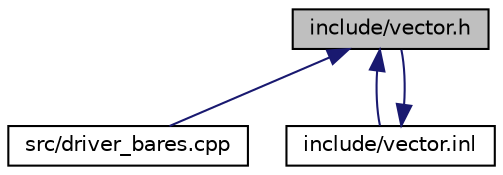 digraph "include/vector.h"
{
  edge [fontname="Helvetica",fontsize="10",labelfontname="Helvetica",labelfontsize="10"];
  node [fontname="Helvetica",fontsize="10",shape=record];
  Node3 [label="include/vector.h",height=0.2,width=0.4,color="black", fillcolor="grey75", style="filled", fontcolor="black"];
  Node3 -> Node4 [dir="back",color="midnightblue",fontsize="10",style="solid",fontname="Helvetica"];
  Node4 [label="src/driver_bares.cpp",height=0.2,width=0.4,color="black", fillcolor="white", style="filled",URL="$d7/dc3/driver__bares_8cpp.html"];
  Node3 -> Node5 [dir="back",color="midnightblue",fontsize="10",style="solid",fontname="Helvetica"];
  Node5 [label="include/vector.inl",height=0.2,width=0.4,color="black", fillcolor="white", style="filled",URL="$df/d5f/vector_8inl.html"];
  Node5 -> Node3 [dir="back",color="midnightblue",fontsize="10",style="solid",fontname="Helvetica"];
}
